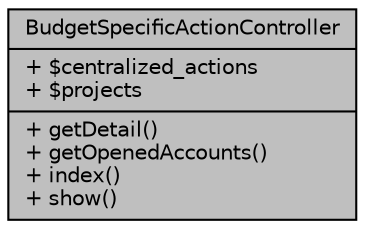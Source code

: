 digraph "BudgetSpecificActionController"
{
 // LATEX_PDF_SIZE
  bgcolor="transparent";
  edge [fontname="Helvetica",fontsize="10",labelfontname="Helvetica",labelfontsize="10"];
  node [fontname="Helvetica",fontsize="10",shape=record];
  Node1 [label="{BudgetSpecificActionController\n|+ $centralized_actions\l+ $projects\l|+ getDetail()\l+ getOpenedAccounts()\l+ index()\l+ show()\l}",height=0.2,width=0.4,color="black", fillcolor="grey75", style="filled", fontcolor="black",tooltip="Controlador de Acciones Específicas."];
}
